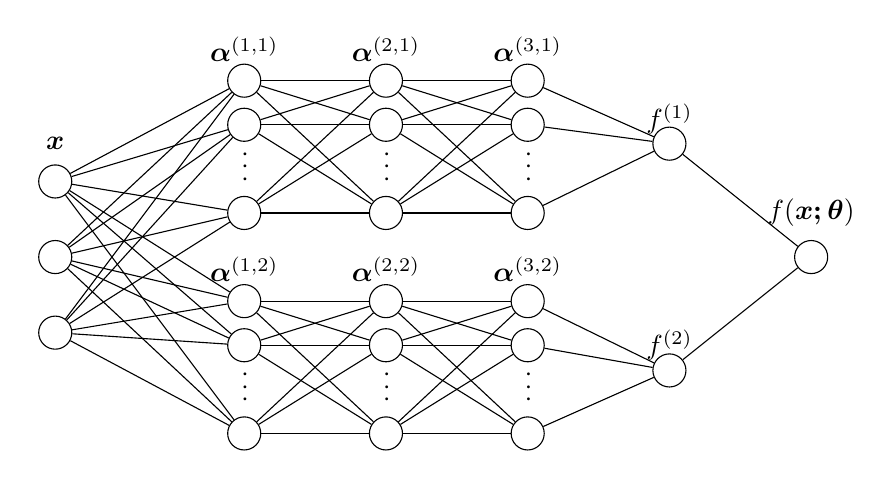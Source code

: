 \tikzset{main/.style={circle,draw,minimum size = .42cm}}
\begin{tikzpicture}[x=12mm,y=8mm]


\node[main] (1-1) at (0,1.2) {};
\node[main] (1-2) at (0,0) {};
\node[main] (1-3) at (0,-1.2) {};

\node[main] (2-1) at (2,2.8) {};
\node[main] (2-2) at (2,2.1) {};
\node[main] (2-3) at (2,0.7) {};
\node[main] (2-4) at (2,-0.7) {};
\node[main] (2-5) at (2,-1.4) {};
\node[main] (2-6) at (2,-2.8) {};



\node[main] (3-1) at (3.5,2.8) {};
\node[main] (3-2) at (3.5,2.1) {};
\node[main] (3-3) at (3.5,0.7) {};
\node[main] (3-4) at (3.5,-.7) {};
\node[main] (3-5) at (3.5,-1.4) {};
\node[main] (3-6) at (3.5,-2.8) {};


\node[main] (4-1) at (5,2.8) {};
\node[main] (4-2) at (5,2.1) {};
\node[main] (4-3) at (5,.7) {};
\node[main] (4-4) at (5,-.7) {};
\node[main] (4-5) at (5,-1.4) {};
\node[main] (4-6) at (5,-2.8) {};


\node[main] (5-1) at (6.5,1.8) {};
\node[main] (5-2) at (6.5,-1.8) {};

\node[main] (6-1) at (8,0) {};

\node[] at (0,1.8) {$\boldsymbol{x}$};

\node[] at (2,3.3){$\boldsymbol{\alpha}^{(1,1)}$};
\node[] at (3.5,3.3){$\boldsymbol\alpha^{(2,1)}$};
\node[] at (5,3.3){$\boldsymbol\alpha^{(3,1)}$};
\node[] at (6.5,2.2){$f^{(1)}$};

\node[] at (2,-0.2){$\boldsymbol\alpha^{(1,2)}$};
\node[] at (3.5,-0.2){$\boldsymbol\alpha^{(2,2)}$};
\node[] at (5,-0.2){$\boldsymbol\alpha^{(3,2)}$};
\node[] at (6.5,-1.4){$f^{(2)}$};

\node[] at (8,.7){$f{(\boldsymbol{x;\theta})}$};


\foreach \x in {1,2,3}{
    \foreach \y in {1,2,...,6}{
        \draw[] (1-\x) -- (2-\y);
    }
}

\foreach \x in {1,2,3}{
    \foreach \y in {1,2,...,3}{
        \draw[] (2-\x) -- (3-\y);
    }
}

\foreach \x in {4,5,6}{
    \foreach \y in {4,...,6}{
        \draw[] (2-\x) -- (3-\y);
    }
}

\foreach \x in {1,2,3}{
    \foreach \y in {1,2,...,3}{
        \draw[] (3-\x) -- (4-\y);
    }
}

\foreach \x in {4,5,6}{
    \foreach \y in {4,...,6}{
        \draw[] (3-\x) -- (4-\y);
    }
}

\foreach \x in {1,2,3}{
  \draw[] (4-\x) -- (5-1);
}

\foreach \x in {4,5,6}{
  \draw[] (4-\x) -- (5-2);
}

\foreach \x in {1,2}{
    \draw[] (5-\x) -- (6-1);
}

\foreach \x in {2,3.5,5}{
    \foreach\y in {1.4,-2.1}{
        \node[rotate = -90,scale=1] at (\x,\y){$\cdots$};
    }
}

\end{tikzpicture}